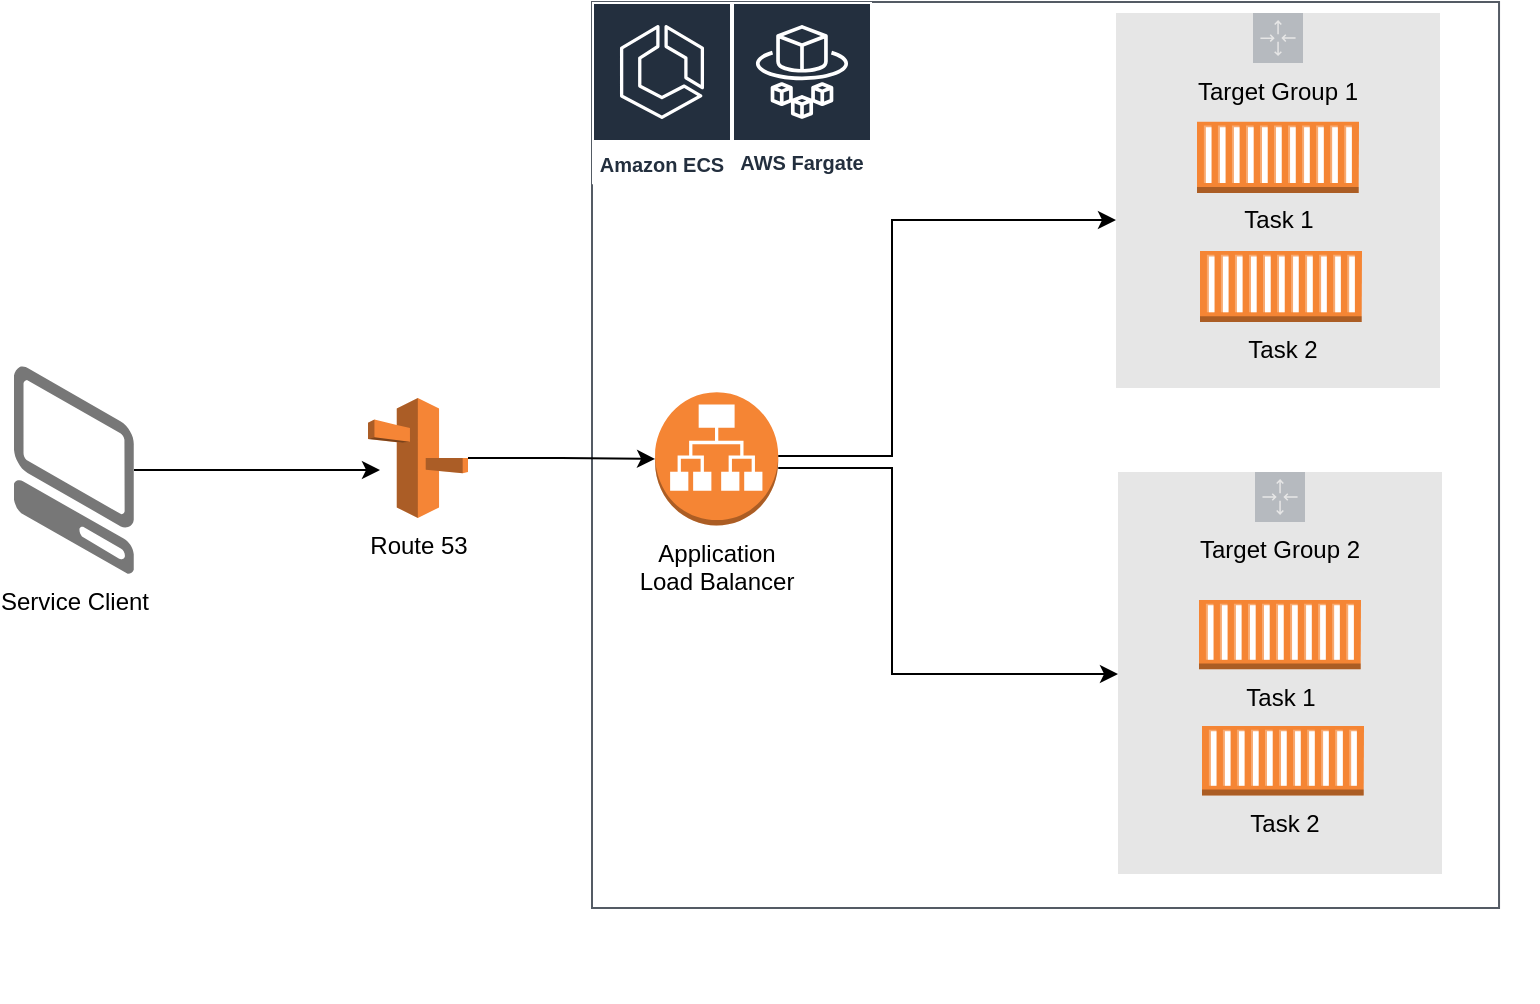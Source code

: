 <mxfile version="13.3.4" type="github">
  <diagram id="YdjMJjCuNUX4zsm_GWRJ" name="Page-1">
    <mxGraphModel dx="1422" dy="772" grid="0" gridSize="10" guides="1" tooltips="1" connect="1" arrows="1" fold="1" page="1" pageScale="1" pageWidth="850" pageHeight="1100" math="0" shadow="0">
      <root>
        <mxCell id="0" />
        <mxCell id="1" parent="0" />
        <mxCell id="qnN-wEFsv4m0W4EFpGxZ-16" value="" style="group" parent="1" vertex="1" connectable="0">
          <mxGeometry x="351" y="101" width="473" height="500" as="geometry" />
        </mxCell>
        <mxCell id="qnN-wEFsv4m0W4EFpGxZ-12" value="" style="outlineConnect=0;html=1;whiteSpace=wrap;fontSize=12;fontStyle=0;shape=mxgraph.aws4.group;grIcon=mxgraph.aws4.group_aws_step_functions_workflow;strokeColor=#545B64;fillColor=none;verticalAlign=top;align=left;spacingLeft=30;fontColor=#545B64;dashed=0;" parent="qnN-wEFsv4m0W4EFpGxZ-16" vertex="1">
          <mxGeometry width="453.52" height="453" as="geometry" />
        </mxCell>
        <mxCell id="qnN-wEFsv4m0W4EFpGxZ-2" value="Application &lt;br&gt;Load Balancer" style="outlineConnect=0;dashed=0;verticalLabelPosition=bottom;verticalAlign=top;align=center;html=1;shape=mxgraph.aws3.application_load_balancer;fillColor=#F58534;gradientColor=none;" parent="qnN-wEFsv4m0W4EFpGxZ-16" vertex="1">
          <mxGeometry x="31.536" y="195.101" width="61.579" height="66.667" as="geometry" />
        </mxCell>
        <mxCell id="9j4T7FkQe579cGb6T9x9-9" value="Amazon ECS" style="outlineConnect=0;fontColor=#232F3E;strokeColor=#ffffff;fillColor=#232F3E;dashed=0;verticalLabelPosition=middle;verticalAlign=bottom;align=center;html=1;whiteSpace=wrap;fontSize=10;fontStyle=1;spacing=3;shape=mxgraph.aws4.productIcon;prIcon=mxgraph.aws4.ecs;" vertex="1" parent="qnN-wEFsv4m0W4EFpGxZ-16">
          <mxGeometry width="70" height="91.176" as="geometry" />
        </mxCell>
        <mxCell id="9j4T7FkQe579cGb6T9x9-10" value="AWS Fargate" style="outlineConnect=0;fontColor=#232F3E;strokeColor=#ffffff;fillColor=#232F3E;dashed=0;verticalLabelPosition=middle;verticalAlign=bottom;align=center;html=1;whiteSpace=wrap;fontSize=10;fontStyle=1;spacing=3;shape=mxgraph.aws4.productIcon;prIcon=mxgraph.aws4.fargate;" vertex="1" parent="qnN-wEFsv4m0W4EFpGxZ-16">
          <mxGeometry x="70" width="70" height="90.196" as="geometry" />
        </mxCell>
        <mxCell id="9j4T7FkQe579cGb6T9x9-8" value="" style="group" vertex="1" connectable="0" parent="qnN-wEFsv4m0W4EFpGxZ-16">
          <mxGeometry x="263" y="235" width="162" height="201" as="geometry" />
        </mxCell>
        <mxCell id="qnN-wEFsv4m0W4EFpGxZ-7" value="&lt;font color=&quot;#000000&quot;&gt;Target Group 2&lt;/font&gt;" style="outlineConnect=0;html=1;whiteSpace=wrap;fontSize=12;fontStyle=0;shape=mxgraph.aws4.groupCenter;grIcon=mxgraph.aws4.group_auto_scaling_group;grStroke=0;strokeColor=#B6BABF;verticalAlign=top;align=center;fontColor=#B6BABF;dashed=0;spacingTop=25;fillColor=#E6E6E6;gradientColor=none;" parent="9j4T7FkQe579cGb6T9x9-8" vertex="1">
          <mxGeometry width="162" height="201" as="geometry" />
        </mxCell>
        <mxCell id="9j4T7FkQe579cGb6T9x9-5" value="Task 1" style="outlineConnect=0;dashed=0;verticalLabelPosition=bottom;verticalAlign=top;align=center;html=1;shape=mxgraph.aws3.ec2_compute_container;fillColor=#F58534;gradientColor=none;" vertex="1" parent="9j4T7FkQe579cGb6T9x9-8">
          <mxGeometry x="40.5" y="63.955" width="81" height="34.718" as="geometry" />
        </mxCell>
        <mxCell id="9j4T7FkQe579cGb6T9x9-6" value="Task 2" style="outlineConnect=0;dashed=0;verticalLabelPosition=bottom;verticalAlign=top;align=center;html=1;shape=mxgraph.aws3.ec2_compute_container;fillColor=#F58534;gradientColor=none;" vertex="1" parent="9j4T7FkQe579cGb6T9x9-8">
          <mxGeometry x="42" y="126.995" width="81" height="34.718" as="geometry" />
        </mxCell>
        <mxCell id="qnN-wEFsv4m0W4EFpGxZ-20" style="edgeStyle=orthogonalEdgeStyle;rounded=0;orthogonalLoop=1;jettySize=auto;html=1;" parent="qnN-wEFsv4m0W4EFpGxZ-16" source="qnN-wEFsv4m0W4EFpGxZ-2" target="qnN-wEFsv4m0W4EFpGxZ-7" edge="1">
          <mxGeometry relative="1" as="geometry">
            <Array as="points">
              <mxPoint x="150" y="233" />
              <mxPoint x="150" y="336" />
            </Array>
          </mxGeometry>
        </mxCell>
        <mxCell id="qnN-wEFsv4m0W4EFpGxZ-21" style="edgeStyle=orthogonalEdgeStyle;rounded=0;orthogonalLoop=1;jettySize=auto;html=1;" parent="1" source="qnN-wEFsv4m0W4EFpGxZ-1" target="qnN-wEFsv4m0W4EFpGxZ-2" edge="1">
          <mxGeometry relative="1" as="geometry" />
        </mxCell>
        <mxCell id="qnN-wEFsv4m0W4EFpGxZ-1" value="Route 53" style="outlineConnect=0;dashed=0;verticalLabelPosition=bottom;verticalAlign=top;align=center;html=1;shape=mxgraph.aws3.route_53;fillColor=#F58536;" parent="1" vertex="1">
          <mxGeometry x="239" y="299" width="50" height="60" as="geometry" />
        </mxCell>
        <mxCell id="qnN-wEFsv4m0W4EFpGxZ-13" value="" style="group" parent="1" vertex="1" connectable="0">
          <mxGeometry x="613" y="100" width="162" height="206" as="geometry" />
        </mxCell>
        <mxCell id="9j4T7FkQe579cGb6T9x9-7" value="" style="group" vertex="1" connectable="0" parent="qnN-wEFsv4m0W4EFpGxZ-13">
          <mxGeometry width="162" height="206" as="geometry" />
        </mxCell>
        <mxCell id="qnN-wEFsv4m0W4EFpGxZ-6" value="&lt;font color=&quot;#000000&quot;&gt;Target Group 1&lt;/font&gt;" style="outlineConnect=0;html=1;whiteSpace=wrap;fontSize=12;fontStyle=0;shape=mxgraph.aws4.groupCenter;grIcon=mxgraph.aws4.group_auto_scaling_group;grStroke=0;strokeColor=#B6BABF;verticalAlign=top;align=center;fontColor=#B6BABF;dashed=0;spacingTop=25;fillColor=#E6E6E6;" parent="9j4T7FkQe579cGb6T9x9-7" vertex="1">
          <mxGeometry y="6.55" width="162" height="187.45" as="geometry" />
        </mxCell>
        <mxCell id="9j4T7FkQe579cGb6T9x9-1" value="Task 1" style="outlineConnect=0;dashed=0;verticalLabelPosition=bottom;verticalAlign=top;align=center;html=1;shape=mxgraph.aws3.ec2_compute_container;fillColor=#F58534;gradientColor=none;" vertex="1" parent="9j4T7FkQe579cGb6T9x9-7">
          <mxGeometry x="40.5" y="60.864" width="81" height="35.582" as="geometry" />
        </mxCell>
        <mxCell id="9j4T7FkQe579cGb6T9x9-2" value="Task 2" style="outlineConnect=0;dashed=0;verticalLabelPosition=bottom;verticalAlign=top;align=center;html=1;shape=mxgraph.aws3.ec2_compute_container;fillColor=#F58534;" vertex="1" parent="9j4T7FkQe579cGb6T9x9-7">
          <mxGeometry x="42" y="125.473" width="81" height="35.582" as="geometry" />
        </mxCell>
        <mxCell id="qnN-wEFsv4m0W4EFpGxZ-19" style="edgeStyle=orthogonalEdgeStyle;rounded=0;orthogonalLoop=1;jettySize=auto;html=1;gradientColor=none;" parent="1" source="qnN-wEFsv4m0W4EFpGxZ-2" target="qnN-wEFsv4m0W4EFpGxZ-6" edge="1">
          <mxGeometry relative="1" as="geometry">
            <Array as="points">
              <mxPoint x="501" y="328" />
              <mxPoint x="501" y="210" />
            </Array>
          </mxGeometry>
        </mxCell>
        <mxCell id="qnN-wEFsv4m0W4EFpGxZ-23" style="edgeStyle=orthogonalEdgeStyle;rounded=0;orthogonalLoop=1;jettySize=auto;html=1;gradientColor=none;" parent="1" source="qnN-wEFsv4m0W4EFpGxZ-22" edge="1">
          <mxGeometry relative="1" as="geometry">
            <mxPoint x="245" y="335" as="targetPoint" />
          </mxGeometry>
        </mxCell>
        <mxCell id="qnN-wEFsv4m0W4EFpGxZ-22" value="Service Client" style="verticalLabelPosition=bottom;html=1;verticalAlign=top;strokeWidth=1;align=center;outlineConnect=0;dashed=0;outlineConnect=0;shape=mxgraph.aws3d.client;aspect=fixed;strokeColor=none;fillColor=#777777;" parent="1" vertex="1">
          <mxGeometry x="62" y="283" width="60" height="104" as="geometry" />
        </mxCell>
      </root>
    </mxGraphModel>
  </diagram>
</mxfile>
